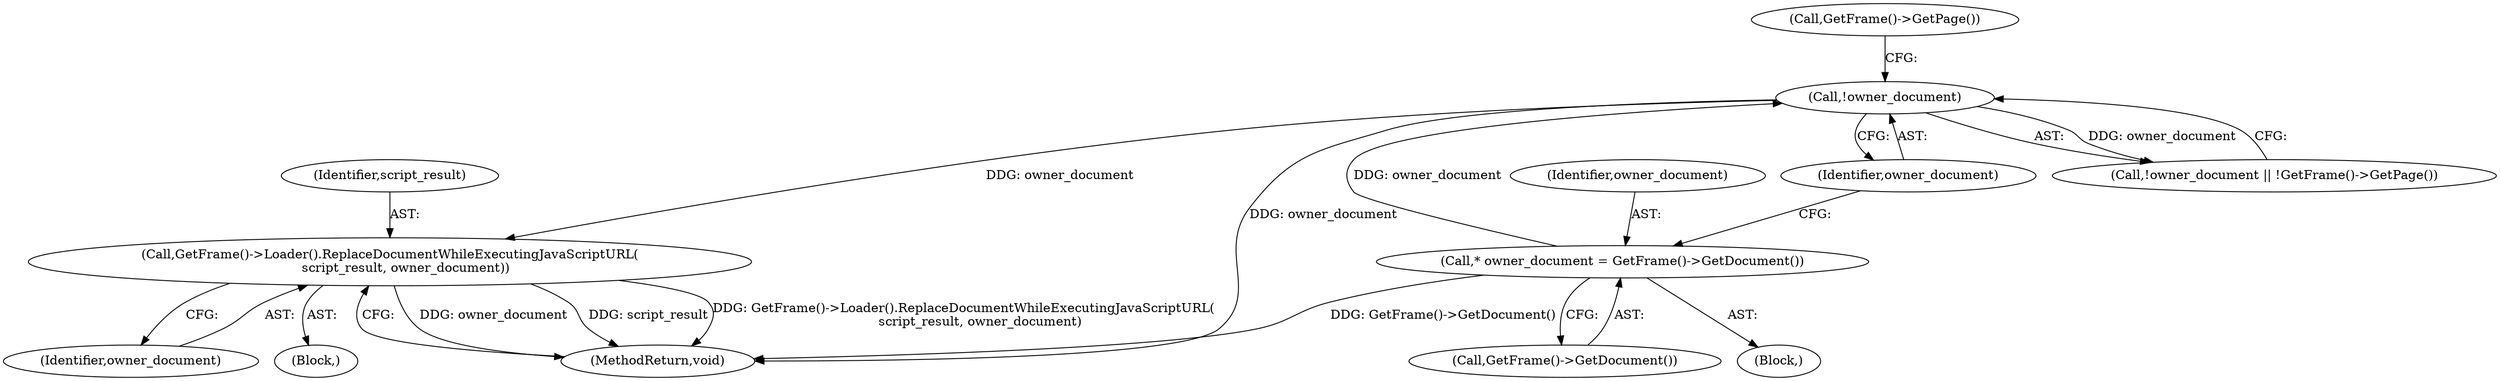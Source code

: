 digraph "0_Chrome_0ab2412a104d2f235d7b9fe19d30ef605a410832_1@pointer" {
"1000148" [label="(Call,GetFrame()->Loader().ReplaceDocumentWhileExecutingJavaScriptURL(\n        script_result, owner_document))"];
"1000111" [label="(Call,!owner_document)"];
"1000106" [label="(Call,* owner_document = GetFrame()->GetDocument())"];
"1000147" [label="(Block,)"];
"1000151" [label="(MethodReturn,void)"];
"1000108" [label="(Call,GetFrame()->GetDocument())"];
"1000149" [label="(Identifier,script_result)"];
"1000148" [label="(Call,GetFrame()->Loader().ReplaceDocumentWhileExecutingJavaScriptURL(\n        script_result, owner_document))"];
"1000150" [label="(Identifier,owner_document)"];
"1000110" [label="(Call,!owner_document || !GetFrame()->GetPage())"];
"1000107" [label="(Identifier,owner_document)"];
"1000102" [label="(Block,)"];
"1000111" [label="(Call,!owner_document)"];
"1000106" [label="(Call,* owner_document = GetFrame()->GetDocument())"];
"1000112" [label="(Identifier,owner_document)"];
"1000114" [label="(Call,GetFrame()->GetPage())"];
"1000148" -> "1000147"  [label="AST: "];
"1000148" -> "1000150"  [label="CFG: "];
"1000149" -> "1000148"  [label="AST: "];
"1000150" -> "1000148"  [label="AST: "];
"1000151" -> "1000148"  [label="CFG: "];
"1000148" -> "1000151"  [label="DDG: owner_document"];
"1000148" -> "1000151"  [label="DDG: script_result"];
"1000148" -> "1000151"  [label="DDG: GetFrame()->Loader().ReplaceDocumentWhileExecutingJavaScriptURL(\n        script_result, owner_document)"];
"1000111" -> "1000148"  [label="DDG: owner_document"];
"1000111" -> "1000110"  [label="AST: "];
"1000111" -> "1000112"  [label="CFG: "];
"1000112" -> "1000111"  [label="AST: "];
"1000114" -> "1000111"  [label="CFG: "];
"1000110" -> "1000111"  [label="CFG: "];
"1000111" -> "1000151"  [label="DDG: owner_document"];
"1000111" -> "1000110"  [label="DDG: owner_document"];
"1000106" -> "1000111"  [label="DDG: owner_document"];
"1000106" -> "1000102"  [label="AST: "];
"1000106" -> "1000108"  [label="CFG: "];
"1000107" -> "1000106"  [label="AST: "];
"1000108" -> "1000106"  [label="AST: "];
"1000112" -> "1000106"  [label="CFG: "];
"1000106" -> "1000151"  [label="DDG: GetFrame()->GetDocument()"];
}
